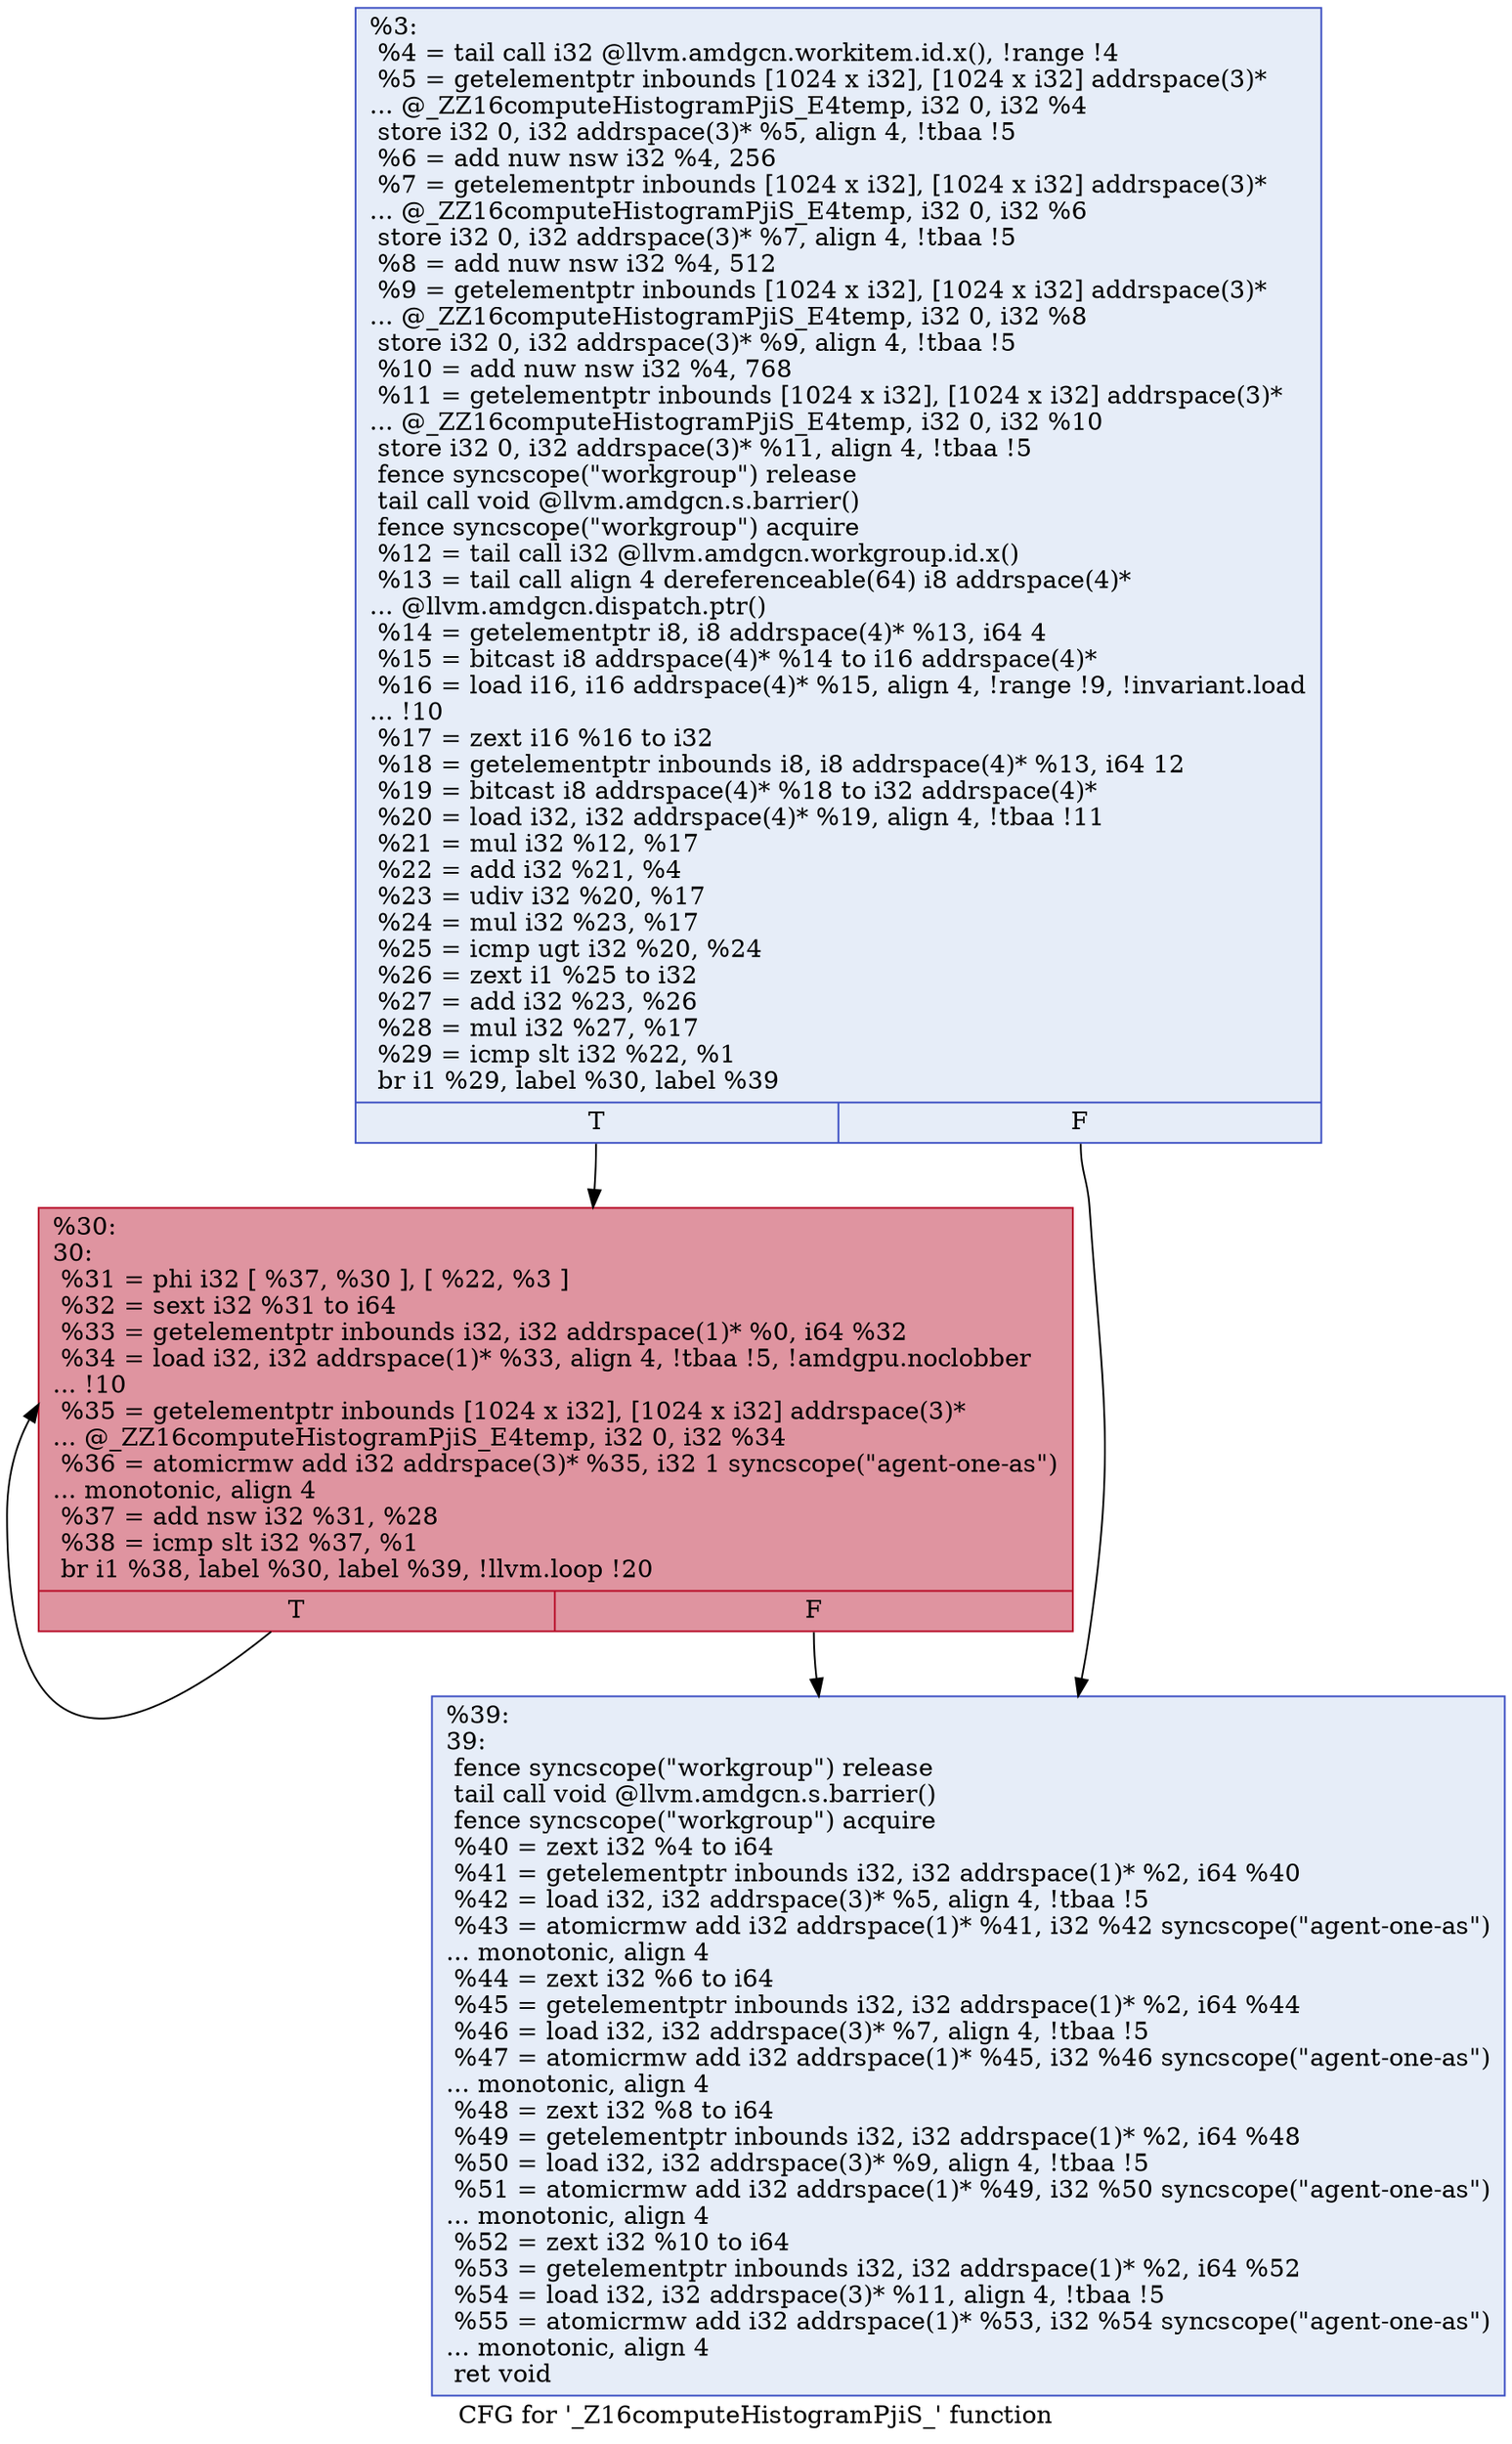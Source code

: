 digraph "CFG for '_Z16computeHistogramPjiS_' function" {
	label="CFG for '_Z16computeHistogramPjiS_' function";

	Node0x45da820 [shape=record,color="#3d50c3ff", style=filled, fillcolor="#c7d7f070",label="{%3:\l  %4 = tail call i32 @llvm.amdgcn.workitem.id.x(), !range !4\l  %5 = getelementptr inbounds [1024 x i32], [1024 x i32] addrspace(3)*\l... @_ZZ16computeHistogramPjiS_E4temp, i32 0, i32 %4\l  store i32 0, i32 addrspace(3)* %5, align 4, !tbaa !5\l  %6 = add nuw nsw i32 %4, 256\l  %7 = getelementptr inbounds [1024 x i32], [1024 x i32] addrspace(3)*\l... @_ZZ16computeHistogramPjiS_E4temp, i32 0, i32 %6\l  store i32 0, i32 addrspace(3)* %7, align 4, !tbaa !5\l  %8 = add nuw nsw i32 %4, 512\l  %9 = getelementptr inbounds [1024 x i32], [1024 x i32] addrspace(3)*\l... @_ZZ16computeHistogramPjiS_E4temp, i32 0, i32 %8\l  store i32 0, i32 addrspace(3)* %9, align 4, !tbaa !5\l  %10 = add nuw nsw i32 %4, 768\l  %11 = getelementptr inbounds [1024 x i32], [1024 x i32] addrspace(3)*\l... @_ZZ16computeHistogramPjiS_E4temp, i32 0, i32 %10\l  store i32 0, i32 addrspace(3)* %11, align 4, !tbaa !5\l  fence syncscope(\"workgroup\") release\l  tail call void @llvm.amdgcn.s.barrier()\l  fence syncscope(\"workgroup\") acquire\l  %12 = tail call i32 @llvm.amdgcn.workgroup.id.x()\l  %13 = tail call align 4 dereferenceable(64) i8 addrspace(4)*\l... @llvm.amdgcn.dispatch.ptr()\l  %14 = getelementptr i8, i8 addrspace(4)* %13, i64 4\l  %15 = bitcast i8 addrspace(4)* %14 to i16 addrspace(4)*\l  %16 = load i16, i16 addrspace(4)* %15, align 4, !range !9, !invariant.load\l... !10\l  %17 = zext i16 %16 to i32\l  %18 = getelementptr inbounds i8, i8 addrspace(4)* %13, i64 12\l  %19 = bitcast i8 addrspace(4)* %18 to i32 addrspace(4)*\l  %20 = load i32, i32 addrspace(4)* %19, align 4, !tbaa !11\l  %21 = mul i32 %12, %17\l  %22 = add i32 %21, %4\l  %23 = udiv i32 %20, %17\l  %24 = mul i32 %23, %17\l  %25 = icmp ugt i32 %20, %24\l  %26 = zext i1 %25 to i32\l  %27 = add i32 %23, %26\l  %28 = mul i32 %27, %17\l  %29 = icmp slt i32 %22, %1\l  br i1 %29, label %30, label %39\l|{<s0>T|<s1>F}}"];
	Node0x45da820:s0 -> Node0x45de000;
	Node0x45da820:s1 -> Node0x45de090;
	Node0x45de000 [shape=record,color="#b70d28ff", style=filled, fillcolor="#b70d2870",label="{%30:\l30:                                               \l  %31 = phi i32 [ %37, %30 ], [ %22, %3 ]\l  %32 = sext i32 %31 to i64\l  %33 = getelementptr inbounds i32, i32 addrspace(1)* %0, i64 %32\l  %34 = load i32, i32 addrspace(1)* %33, align 4, !tbaa !5, !amdgpu.noclobber\l... !10\l  %35 = getelementptr inbounds [1024 x i32], [1024 x i32] addrspace(3)*\l... @_ZZ16computeHistogramPjiS_E4temp, i32 0, i32 %34\l  %36 = atomicrmw add i32 addrspace(3)* %35, i32 1 syncscope(\"agent-one-as\")\l... monotonic, align 4\l  %37 = add nsw i32 %31, %28\l  %38 = icmp slt i32 %37, %1\l  br i1 %38, label %30, label %39, !llvm.loop !20\l|{<s0>T|<s1>F}}"];
	Node0x45de000:s0 -> Node0x45de000;
	Node0x45de000:s1 -> Node0x45de090;
	Node0x45de090 [shape=record,color="#3d50c3ff", style=filled, fillcolor="#c7d7f070",label="{%39:\l39:                                               \l  fence syncscope(\"workgroup\") release\l  tail call void @llvm.amdgcn.s.barrier()\l  fence syncscope(\"workgroup\") acquire\l  %40 = zext i32 %4 to i64\l  %41 = getelementptr inbounds i32, i32 addrspace(1)* %2, i64 %40\l  %42 = load i32, i32 addrspace(3)* %5, align 4, !tbaa !5\l  %43 = atomicrmw add i32 addrspace(1)* %41, i32 %42 syncscope(\"agent-one-as\")\l... monotonic, align 4\l  %44 = zext i32 %6 to i64\l  %45 = getelementptr inbounds i32, i32 addrspace(1)* %2, i64 %44\l  %46 = load i32, i32 addrspace(3)* %7, align 4, !tbaa !5\l  %47 = atomicrmw add i32 addrspace(1)* %45, i32 %46 syncscope(\"agent-one-as\")\l... monotonic, align 4\l  %48 = zext i32 %8 to i64\l  %49 = getelementptr inbounds i32, i32 addrspace(1)* %2, i64 %48\l  %50 = load i32, i32 addrspace(3)* %9, align 4, !tbaa !5\l  %51 = atomicrmw add i32 addrspace(1)* %49, i32 %50 syncscope(\"agent-one-as\")\l... monotonic, align 4\l  %52 = zext i32 %10 to i64\l  %53 = getelementptr inbounds i32, i32 addrspace(1)* %2, i64 %52\l  %54 = load i32, i32 addrspace(3)* %11, align 4, !tbaa !5\l  %55 = atomicrmw add i32 addrspace(1)* %53, i32 %54 syncscope(\"agent-one-as\")\l... monotonic, align 4\l  ret void\l}"];
}
